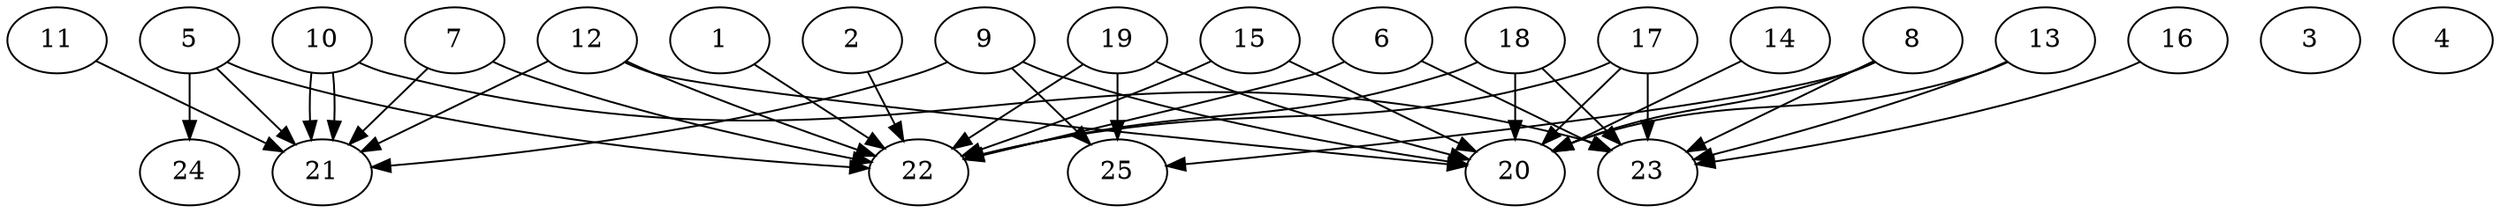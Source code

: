 // DAG automatically generated by daggen at Thu Oct  3 14:00:40 2019
// ./daggen --dot -n 25 --ccr 0.4 --fat 0.9 --regular 0.9 --density 0.5 --mindata 5242880 --maxdata 52428800 
digraph G {
  1 [size="42798080", alpha="0.06", expect_size="17119232"] 
  1 -> 22 [size ="17119232"]
  2 [size="36707840", alpha="0.17", expect_size="14683136"] 
  2 -> 22 [size ="14683136"]
  3 [size="59371520", alpha="0.01", expect_size="23748608"] 
  4 [size="89907200", alpha="0.17", expect_size="35962880"] 
  5 [size="98117120", alpha="0.14", expect_size="39246848"] 
  5 -> 21 [size ="39246848"]
  5 -> 22 [size ="39246848"]
  5 -> 24 [size ="39246848"]
  6 [size="62218240", alpha="0.08", expect_size="24887296"] 
  6 -> 22 [size ="24887296"]
  6 -> 23 [size ="24887296"]
  7 [size="65489920", alpha="0.09", expect_size="26195968"] 
  7 -> 21 [size ="26195968"]
  7 -> 22 [size ="26195968"]
  8 [size="32089600", alpha="0.05", expect_size="12835840"] 
  8 -> 20 [size ="12835840"]
  8 -> 23 [size ="12835840"]
  8 -> 25 [size ="12835840"]
  9 [size="104017920", alpha="0.19", expect_size="41607168"] 
  9 -> 20 [size ="41607168"]
  9 -> 21 [size ="41607168"]
  9 -> 25 [size ="41607168"]
  10 [size="18708480", alpha="0.17", expect_size="7483392"] 
  10 -> 21 [size ="7483392"]
  10 -> 21 [size ="7483392"]
  10 -> 23 [size ="7483392"]
  11 [size="28523520", alpha="0.08", expect_size="11409408"] 
  11 -> 21 [size ="11409408"]
  12 [size="63418880", alpha="0.06", expect_size="25367552"] 
  12 -> 20 [size ="25367552"]
  12 -> 21 [size ="25367552"]
  12 -> 22 [size ="25367552"]
  13 [size="46725120", alpha="0.00", expect_size="18690048"] 
  13 -> 20 [size ="18690048"]
  13 -> 23 [size ="18690048"]
  14 [size="51709440", alpha="0.05", expect_size="20683776"] 
  14 -> 20 [size ="20683776"]
  15 [size="34419200", alpha="0.12", expect_size="13767680"] 
  15 -> 20 [size ="13767680"]
  15 -> 22 [size ="13767680"]
  16 [size="114086400", alpha="0.08", expect_size="45634560"] 
  16 -> 23 [size ="45634560"]
  17 [size="41006080", alpha="0.01", expect_size="16402432"] 
  17 -> 20 [size ="16402432"]
  17 -> 22 [size ="16402432"]
  17 -> 23 [size ="16402432"]
  18 [size="93470720", alpha="0.03", expect_size="37388288"] 
  18 -> 20 [size ="37388288"]
  18 -> 22 [size ="37388288"]
  18 -> 23 [size ="37388288"]
  19 [size="123153920", alpha="0.19", expect_size="49261568"] 
  19 -> 20 [size ="49261568"]
  19 -> 22 [size ="49261568"]
  19 -> 25 [size ="49261568"]
  20 [size="118356480", alpha="0.12", expect_size="47342592"] 
  21 [size="99919360", alpha="0.11", expect_size="39967744"] 
  22 [size="31751680", alpha="0.14", expect_size="12700672"] 
  23 [size="66352640", alpha="0.04", expect_size="26541056"] 
  24 [size="67251200", alpha="0.08", expect_size="26900480"] 
  25 [size="95605760", alpha="0.06", expect_size="38242304"] 
}
